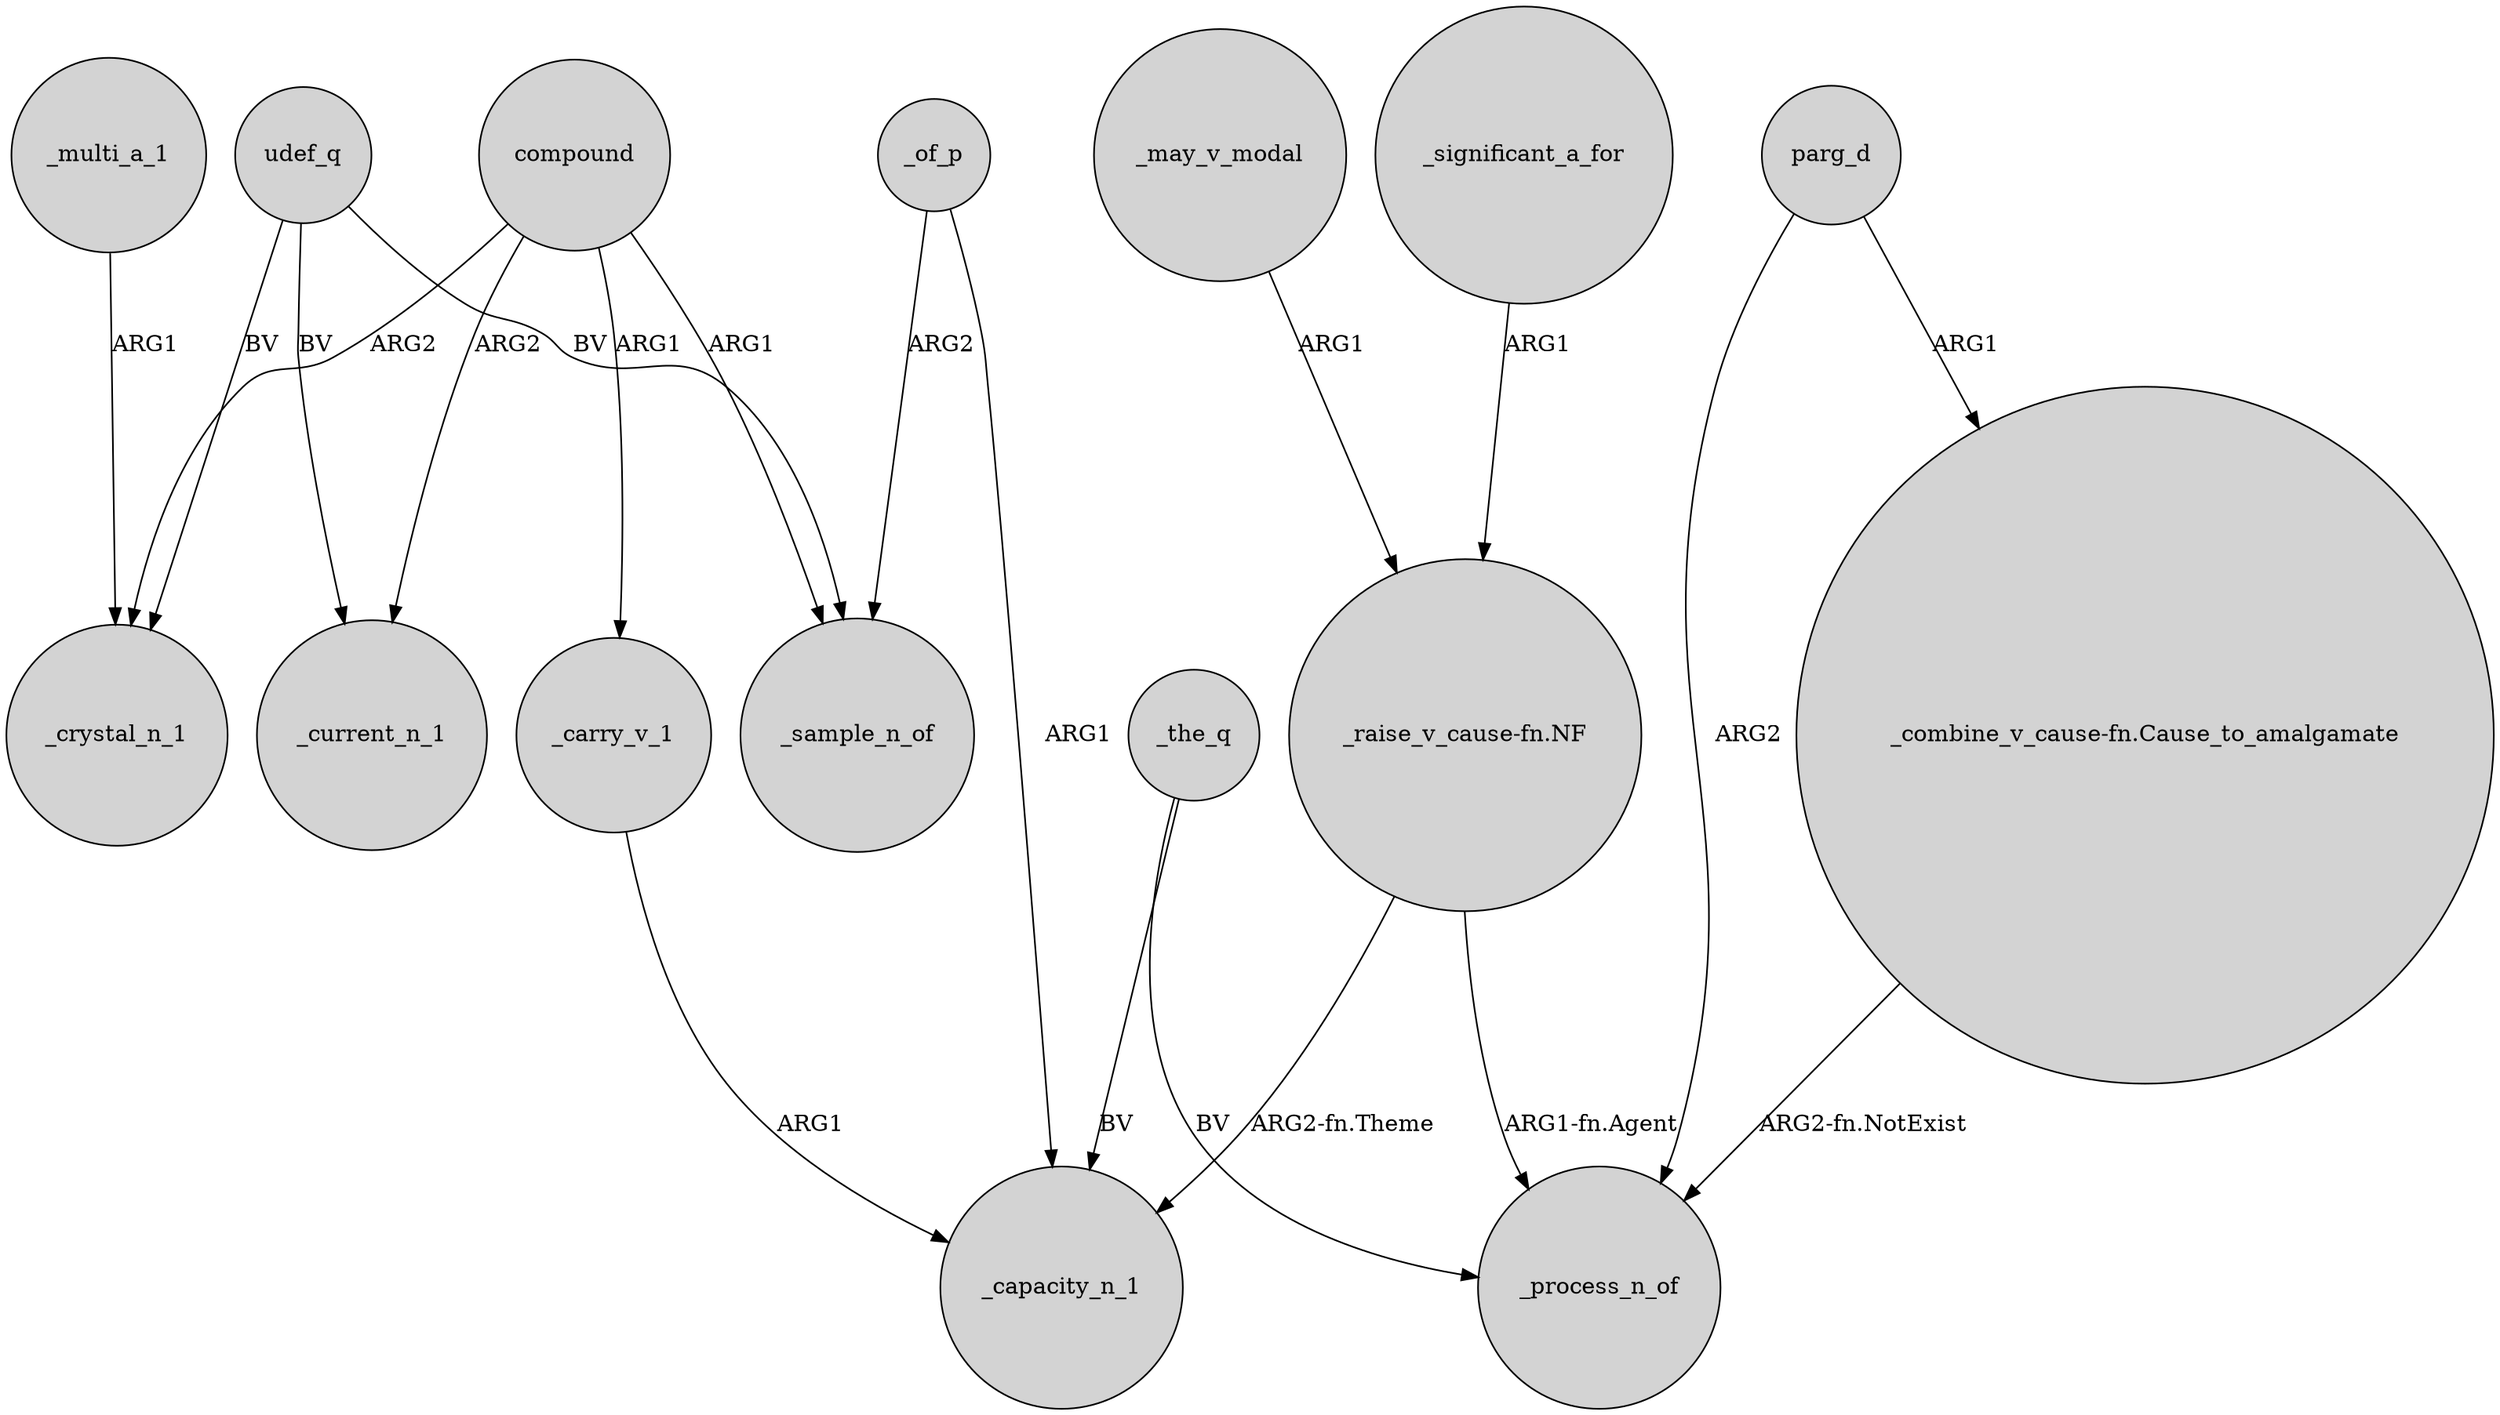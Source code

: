 digraph {
	node [shape=circle style=filled]
	udef_q -> _crystal_n_1 [label=BV]
	_multi_a_1 -> _crystal_n_1 [label=ARG1]
	parg_d -> "_combine_v_cause-fn.Cause_to_amalgamate" [label=ARG1]
	"_combine_v_cause-fn.Cause_to_amalgamate" -> _process_n_of [label="ARG2-fn.NotExist"]
	compound -> _current_n_1 [label=ARG2]
	_the_q -> _capacity_n_1 [label=BV]
	_carry_v_1 -> _capacity_n_1 [label=ARG1]
	parg_d -> _process_n_of [label=ARG2]
	_may_v_modal -> "_raise_v_cause-fn.NF" [label=ARG1]
	_of_p -> _capacity_n_1 [label=ARG1]
	compound -> _carry_v_1 [label=ARG1]
	udef_q -> _sample_n_of [label=BV]
	_of_p -> _sample_n_of [label=ARG2]
	udef_q -> _current_n_1 [label=BV]
	"_raise_v_cause-fn.NF" -> _process_n_of [label="ARG1-fn.Agent"]
	_significant_a_for -> "_raise_v_cause-fn.NF" [label=ARG1]
	_the_q -> _process_n_of [label=BV]
	"_raise_v_cause-fn.NF" -> _capacity_n_1 [label="ARG2-fn.Theme"]
	compound -> _sample_n_of [label=ARG1]
	compound -> _crystal_n_1 [label=ARG2]
}
